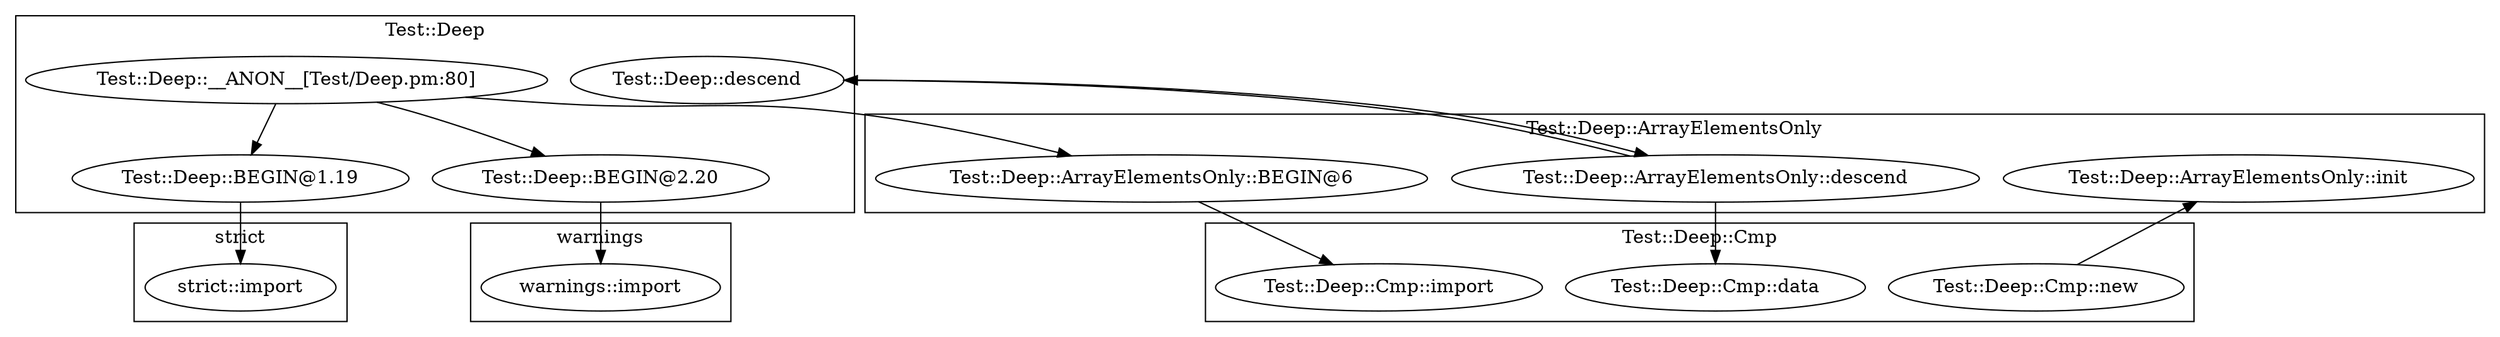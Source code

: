 digraph {
graph [overlap=false]
subgraph cluster_Test_Deep {
	label="Test::Deep";
	"Test::Deep::descend";
	"Test::Deep::BEGIN@1.19";
	"Test::Deep::BEGIN@2.20";
	"Test::Deep::__ANON__[Test/Deep.pm:80]";
}
subgraph cluster_warnings {
	label="warnings";
	"warnings::import";
}
subgraph cluster_strict {
	label="strict";
	"strict::import";
}
subgraph cluster_Test_Deep_ArrayElementsOnly {
	label="Test::Deep::ArrayElementsOnly";
	"Test::Deep::ArrayElementsOnly::init";
	"Test::Deep::ArrayElementsOnly::descend";
	"Test::Deep::ArrayElementsOnly::BEGIN@6";
}
subgraph cluster_Test_Deep_Cmp {
	label="Test::Deep::Cmp";
	"Test::Deep::Cmp::data";
	"Test::Deep::Cmp::import";
	"Test::Deep::Cmp::new";
}
"Test::Deep::ArrayElementsOnly::descend" -> "Test::Deep::Cmp::data";
"Test::Deep::descend" -> "Test::Deep::ArrayElementsOnly::descend";
"Test::Deep::ArrayElementsOnly::BEGIN@6" -> "Test::Deep::Cmp::import";
"Test::Deep::__ANON__[Test/Deep.pm:80]" -> "Test::Deep::ArrayElementsOnly::BEGIN@6";
"Test::Deep::BEGIN@2.20" -> "warnings::import";
"Test::Deep::Cmp::new" -> "Test::Deep::ArrayElementsOnly::init";
"Test::Deep::ArrayElementsOnly::descend" -> "Test::Deep::descend";
"Test::Deep::__ANON__[Test/Deep.pm:80]" -> "Test::Deep::BEGIN@2.20";
"Test::Deep::__ANON__[Test/Deep.pm:80]" -> "Test::Deep::BEGIN@1.19";
"Test::Deep::BEGIN@1.19" -> "strict::import";
}
